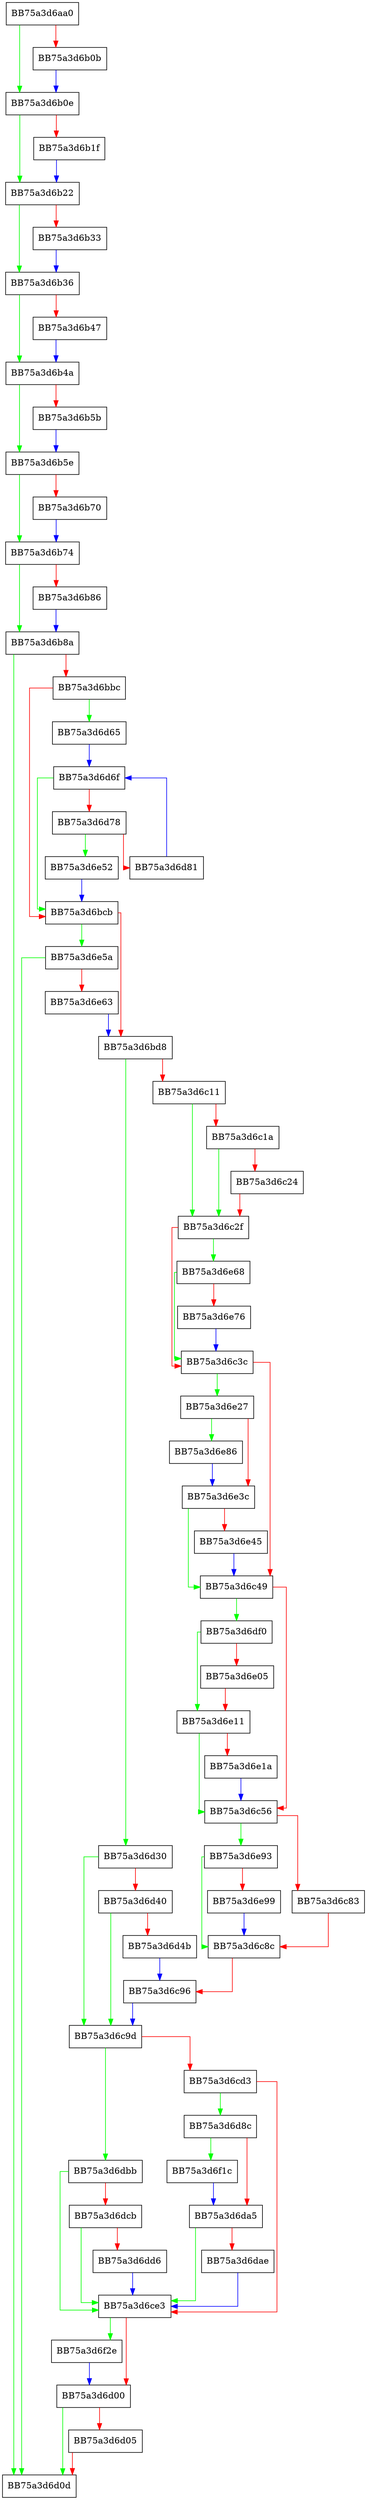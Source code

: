 digraph GetValidateTrustDigitalCertificatesInfo {
  node [shape="box"];
  graph [splines=ortho];
  BB75a3d6aa0 -> BB75a3d6b0e [color="green"];
  BB75a3d6aa0 -> BB75a3d6b0b [color="red"];
  BB75a3d6b0b -> BB75a3d6b0e [color="blue"];
  BB75a3d6b0e -> BB75a3d6b22 [color="green"];
  BB75a3d6b0e -> BB75a3d6b1f [color="red"];
  BB75a3d6b1f -> BB75a3d6b22 [color="blue"];
  BB75a3d6b22 -> BB75a3d6b36 [color="green"];
  BB75a3d6b22 -> BB75a3d6b33 [color="red"];
  BB75a3d6b33 -> BB75a3d6b36 [color="blue"];
  BB75a3d6b36 -> BB75a3d6b4a [color="green"];
  BB75a3d6b36 -> BB75a3d6b47 [color="red"];
  BB75a3d6b47 -> BB75a3d6b4a [color="blue"];
  BB75a3d6b4a -> BB75a3d6b5e [color="green"];
  BB75a3d6b4a -> BB75a3d6b5b [color="red"];
  BB75a3d6b5b -> BB75a3d6b5e [color="blue"];
  BB75a3d6b5e -> BB75a3d6b74 [color="green"];
  BB75a3d6b5e -> BB75a3d6b70 [color="red"];
  BB75a3d6b70 -> BB75a3d6b74 [color="blue"];
  BB75a3d6b74 -> BB75a3d6b8a [color="green"];
  BB75a3d6b74 -> BB75a3d6b86 [color="red"];
  BB75a3d6b86 -> BB75a3d6b8a [color="blue"];
  BB75a3d6b8a -> BB75a3d6d0d [color="green"];
  BB75a3d6b8a -> BB75a3d6bbc [color="red"];
  BB75a3d6bbc -> BB75a3d6d65 [color="green"];
  BB75a3d6bbc -> BB75a3d6bcb [color="red"];
  BB75a3d6bcb -> BB75a3d6e5a [color="green"];
  BB75a3d6bcb -> BB75a3d6bd8 [color="red"];
  BB75a3d6bd8 -> BB75a3d6d30 [color="green"];
  BB75a3d6bd8 -> BB75a3d6c11 [color="red"];
  BB75a3d6c11 -> BB75a3d6c2f [color="green"];
  BB75a3d6c11 -> BB75a3d6c1a [color="red"];
  BB75a3d6c1a -> BB75a3d6c2f [color="green"];
  BB75a3d6c1a -> BB75a3d6c24 [color="red"];
  BB75a3d6c24 -> BB75a3d6c2f [color="red"];
  BB75a3d6c2f -> BB75a3d6e68 [color="green"];
  BB75a3d6c2f -> BB75a3d6c3c [color="red"];
  BB75a3d6c3c -> BB75a3d6e27 [color="green"];
  BB75a3d6c3c -> BB75a3d6c49 [color="red"];
  BB75a3d6c49 -> BB75a3d6df0 [color="green"];
  BB75a3d6c49 -> BB75a3d6c56 [color="red"];
  BB75a3d6c56 -> BB75a3d6e93 [color="green"];
  BB75a3d6c56 -> BB75a3d6c83 [color="red"];
  BB75a3d6c83 -> BB75a3d6c8c [color="red"];
  BB75a3d6c8c -> BB75a3d6c96 [color="red"];
  BB75a3d6c96 -> BB75a3d6c9d [color="blue"];
  BB75a3d6c9d -> BB75a3d6dbb [color="green"];
  BB75a3d6c9d -> BB75a3d6cd3 [color="red"];
  BB75a3d6cd3 -> BB75a3d6d8c [color="green"];
  BB75a3d6cd3 -> BB75a3d6ce3 [color="red"];
  BB75a3d6ce3 -> BB75a3d6f2e [color="green"];
  BB75a3d6ce3 -> BB75a3d6d00 [color="red"];
  BB75a3d6d00 -> BB75a3d6d0d [color="green"];
  BB75a3d6d00 -> BB75a3d6d05 [color="red"];
  BB75a3d6d05 -> BB75a3d6d0d [color="red"];
  BB75a3d6d30 -> BB75a3d6c9d [color="green"];
  BB75a3d6d30 -> BB75a3d6d40 [color="red"];
  BB75a3d6d40 -> BB75a3d6c9d [color="green"];
  BB75a3d6d40 -> BB75a3d6d4b [color="red"];
  BB75a3d6d4b -> BB75a3d6c96 [color="blue"];
  BB75a3d6d65 -> BB75a3d6d6f [color="blue"];
  BB75a3d6d6f -> BB75a3d6bcb [color="green"];
  BB75a3d6d6f -> BB75a3d6d78 [color="red"];
  BB75a3d6d78 -> BB75a3d6e52 [color="green"];
  BB75a3d6d78 -> BB75a3d6d81 [color="red"];
  BB75a3d6d81 -> BB75a3d6d6f [color="blue"];
  BB75a3d6d8c -> BB75a3d6f1c [color="green"];
  BB75a3d6d8c -> BB75a3d6da5 [color="red"];
  BB75a3d6da5 -> BB75a3d6ce3 [color="green"];
  BB75a3d6da5 -> BB75a3d6dae [color="red"];
  BB75a3d6dae -> BB75a3d6ce3 [color="blue"];
  BB75a3d6dbb -> BB75a3d6ce3 [color="green"];
  BB75a3d6dbb -> BB75a3d6dcb [color="red"];
  BB75a3d6dcb -> BB75a3d6ce3 [color="green"];
  BB75a3d6dcb -> BB75a3d6dd6 [color="red"];
  BB75a3d6dd6 -> BB75a3d6ce3 [color="blue"];
  BB75a3d6df0 -> BB75a3d6e11 [color="green"];
  BB75a3d6df0 -> BB75a3d6e05 [color="red"];
  BB75a3d6e05 -> BB75a3d6e11 [color="red"];
  BB75a3d6e11 -> BB75a3d6c56 [color="green"];
  BB75a3d6e11 -> BB75a3d6e1a [color="red"];
  BB75a3d6e1a -> BB75a3d6c56 [color="blue"];
  BB75a3d6e27 -> BB75a3d6e86 [color="green"];
  BB75a3d6e27 -> BB75a3d6e3c [color="red"];
  BB75a3d6e3c -> BB75a3d6c49 [color="green"];
  BB75a3d6e3c -> BB75a3d6e45 [color="red"];
  BB75a3d6e45 -> BB75a3d6c49 [color="blue"];
  BB75a3d6e52 -> BB75a3d6bcb [color="blue"];
  BB75a3d6e5a -> BB75a3d6d0d [color="green"];
  BB75a3d6e5a -> BB75a3d6e63 [color="red"];
  BB75a3d6e63 -> BB75a3d6bd8 [color="blue"];
  BB75a3d6e68 -> BB75a3d6c3c [color="green"];
  BB75a3d6e68 -> BB75a3d6e76 [color="red"];
  BB75a3d6e76 -> BB75a3d6c3c [color="blue"];
  BB75a3d6e86 -> BB75a3d6e3c [color="blue"];
  BB75a3d6e93 -> BB75a3d6c8c [color="green"];
  BB75a3d6e93 -> BB75a3d6e99 [color="red"];
  BB75a3d6e99 -> BB75a3d6c8c [color="blue"];
  BB75a3d6f1c -> BB75a3d6da5 [color="blue"];
  BB75a3d6f2e -> BB75a3d6d00 [color="blue"];
}